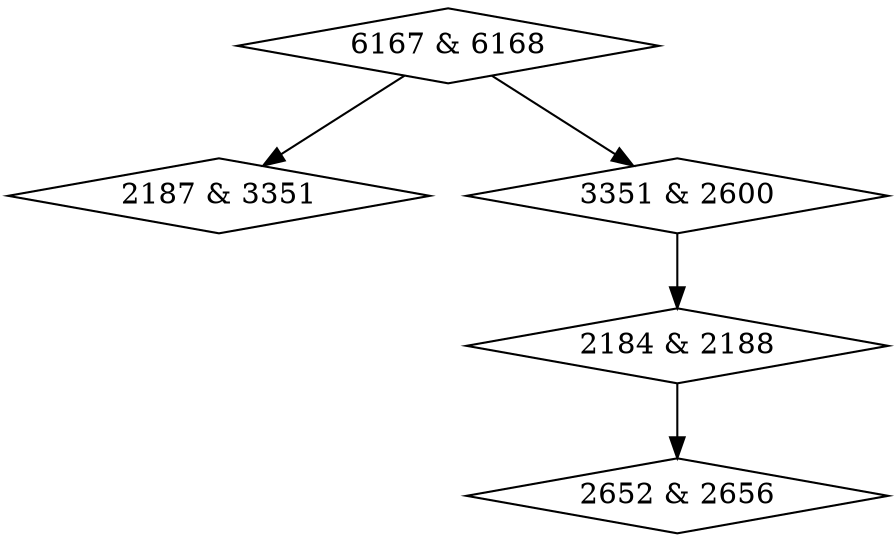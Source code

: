 digraph {
0 [label = "2187 & 3351", shape = diamond];
1 [label = "3351 & 2600", shape = diamond];
2 [label = "2184 & 2188", shape = diamond];
3 [label = "2652 & 2656", shape = diamond];
4 [label = "6167 & 6168", shape = diamond];
1->2;
2->3;
4->0;
4->1;
}

